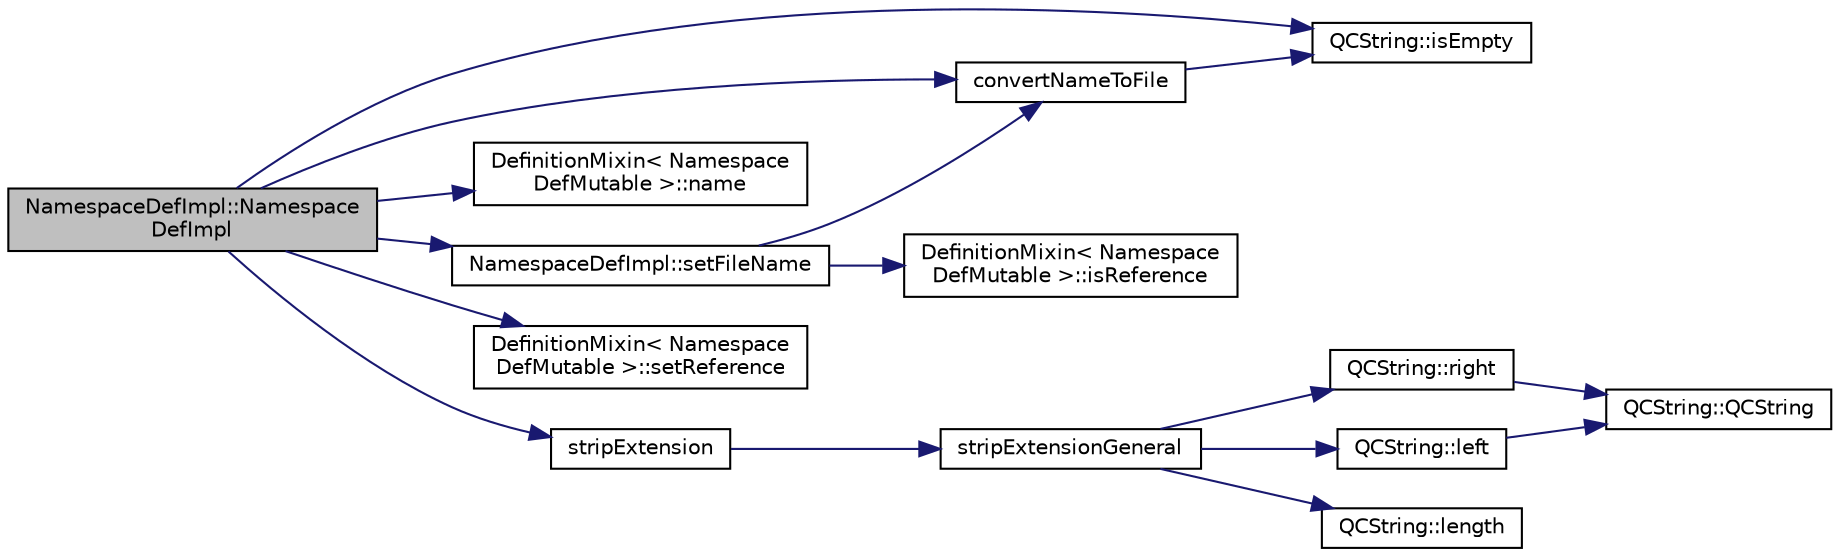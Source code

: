 digraph "NamespaceDefImpl::NamespaceDefImpl"
{
 // LATEX_PDF_SIZE
  edge [fontname="Helvetica",fontsize="10",labelfontname="Helvetica",labelfontsize="10"];
  node [fontname="Helvetica",fontsize="10",shape=record];
  rankdir="LR";
  Node1 [label="NamespaceDefImpl::Namespace\lDefImpl",height=0.2,width=0.4,color="black", fillcolor="grey75", style="filled", fontcolor="black",tooltip=" "];
  Node1 -> Node2 [color="midnightblue",fontsize="10",style="solid"];
  Node2 [label="convertNameToFile",height=0.2,width=0.4,color="black", fillcolor="white", style="filled",URL="$util_8cpp.html#a8e04495ad97c6aab7960cc989e3f8c67",tooltip=" "];
  Node2 -> Node3 [color="midnightblue",fontsize="10",style="solid"];
  Node3 [label="QCString::isEmpty",height=0.2,width=0.4,color="black", fillcolor="white", style="filled",URL="$classQCString.html#a621c4090d69ad7d05ef8e5234376c3d8",tooltip=" "];
  Node1 -> Node3 [color="midnightblue",fontsize="10",style="solid"];
  Node1 -> Node4 [color="midnightblue",fontsize="10",style="solid"];
  Node4 [label="DefinitionMixin\< Namespace\lDefMutable \>::name",height=0.2,width=0.4,color="black", fillcolor="white", style="filled",URL="$classDefinitionMixin.html#a03a95195d1616701c67a11d38b2b22bf",tooltip=" "];
  Node1 -> Node5 [color="midnightblue",fontsize="10",style="solid"];
  Node5 [label="NamespaceDefImpl::setFileName",height=0.2,width=0.4,color="black", fillcolor="white", style="filled",URL="$classNamespaceDefImpl.html#adc74d90020c6a44d3b593dab9b084043",tooltip=" "];
  Node5 -> Node2 [color="midnightblue",fontsize="10",style="solid"];
  Node5 -> Node6 [color="midnightblue",fontsize="10",style="solid"];
  Node6 [label="DefinitionMixin\< Namespace\lDefMutable \>::isReference",height=0.2,width=0.4,color="black", fillcolor="white", style="filled",URL="$classDefinitionMixin.html#a4255a2bb5ac1e9f4f2cbe910c2c229ce",tooltip=" "];
  Node1 -> Node7 [color="midnightblue",fontsize="10",style="solid"];
  Node7 [label="DefinitionMixin\< Namespace\lDefMutable \>::setReference",height=0.2,width=0.4,color="black", fillcolor="white", style="filled",URL="$classDefinitionMixin.html#af9137b657777695d1f1626299a9efe41",tooltip=" "];
  Node1 -> Node8 [color="midnightblue",fontsize="10",style="solid"];
  Node8 [label="stripExtension",height=0.2,width=0.4,color="black", fillcolor="white", style="filled",URL="$util_8cpp.html#a8653297bcfce5f19bebc8602e35cb589",tooltip=" "];
  Node8 -> Node9 [color="midnightblue",fontsize="10",style="solid"];
  Node9 [label="stripExtensionGeneral",height=0.2,width=0.4,color="black", fillcolor="white", style="filled",URL="$util_8cpp.html#a73d2ea8014e5ac678dac39cfd56ba148",tooltip=" "];
  Node9 -> Node10 [color="midnightblue",fontsize="10",style="solid"];
  Node10 [label="QCString::left",height=0.2,width=0.4,color="black", fillcolor="white", style="filled",URL="$classQCString.html#aecf8b66312c4e97333219cc344c11a4f",tooltip=" "];
  Node10 -> Node11 [color="midnightblue",fontsize="10",style="solid"];
  Node11 [label="QCString::QCString",height=0.2,width=0.4,color="black", fillcolor="white", style="filled",URL="$classQCString.html#ad691e1087cc03e14e00d1147ae0ecab7",tooltip=" "];
  Node9 -> Node12 [color="midnightblue",fontsize="10",style="solid"];
  Node12 [label="QCString::length",height=0.2,width=0.4,color="black", fillcolor="white", style="filled",URL="$classQCString.html#ac52596733e9110b778019946d73fb268",tooltip=" "];
  Node9 -> Node13 [color="midnightblue",fontsize="10",style="solid"];
  Node13 [label="QCString::right",height=0.2,width=0.4,color="black", fillcolor="white", style="filled",URL="$classQCString.html#a8f4aa5417f6a834f28c7148a1fe262d5",tooltip=" "];
  Node13 -> Node11 [color="midnightblue",fontsize="10",style="solid"];
}

